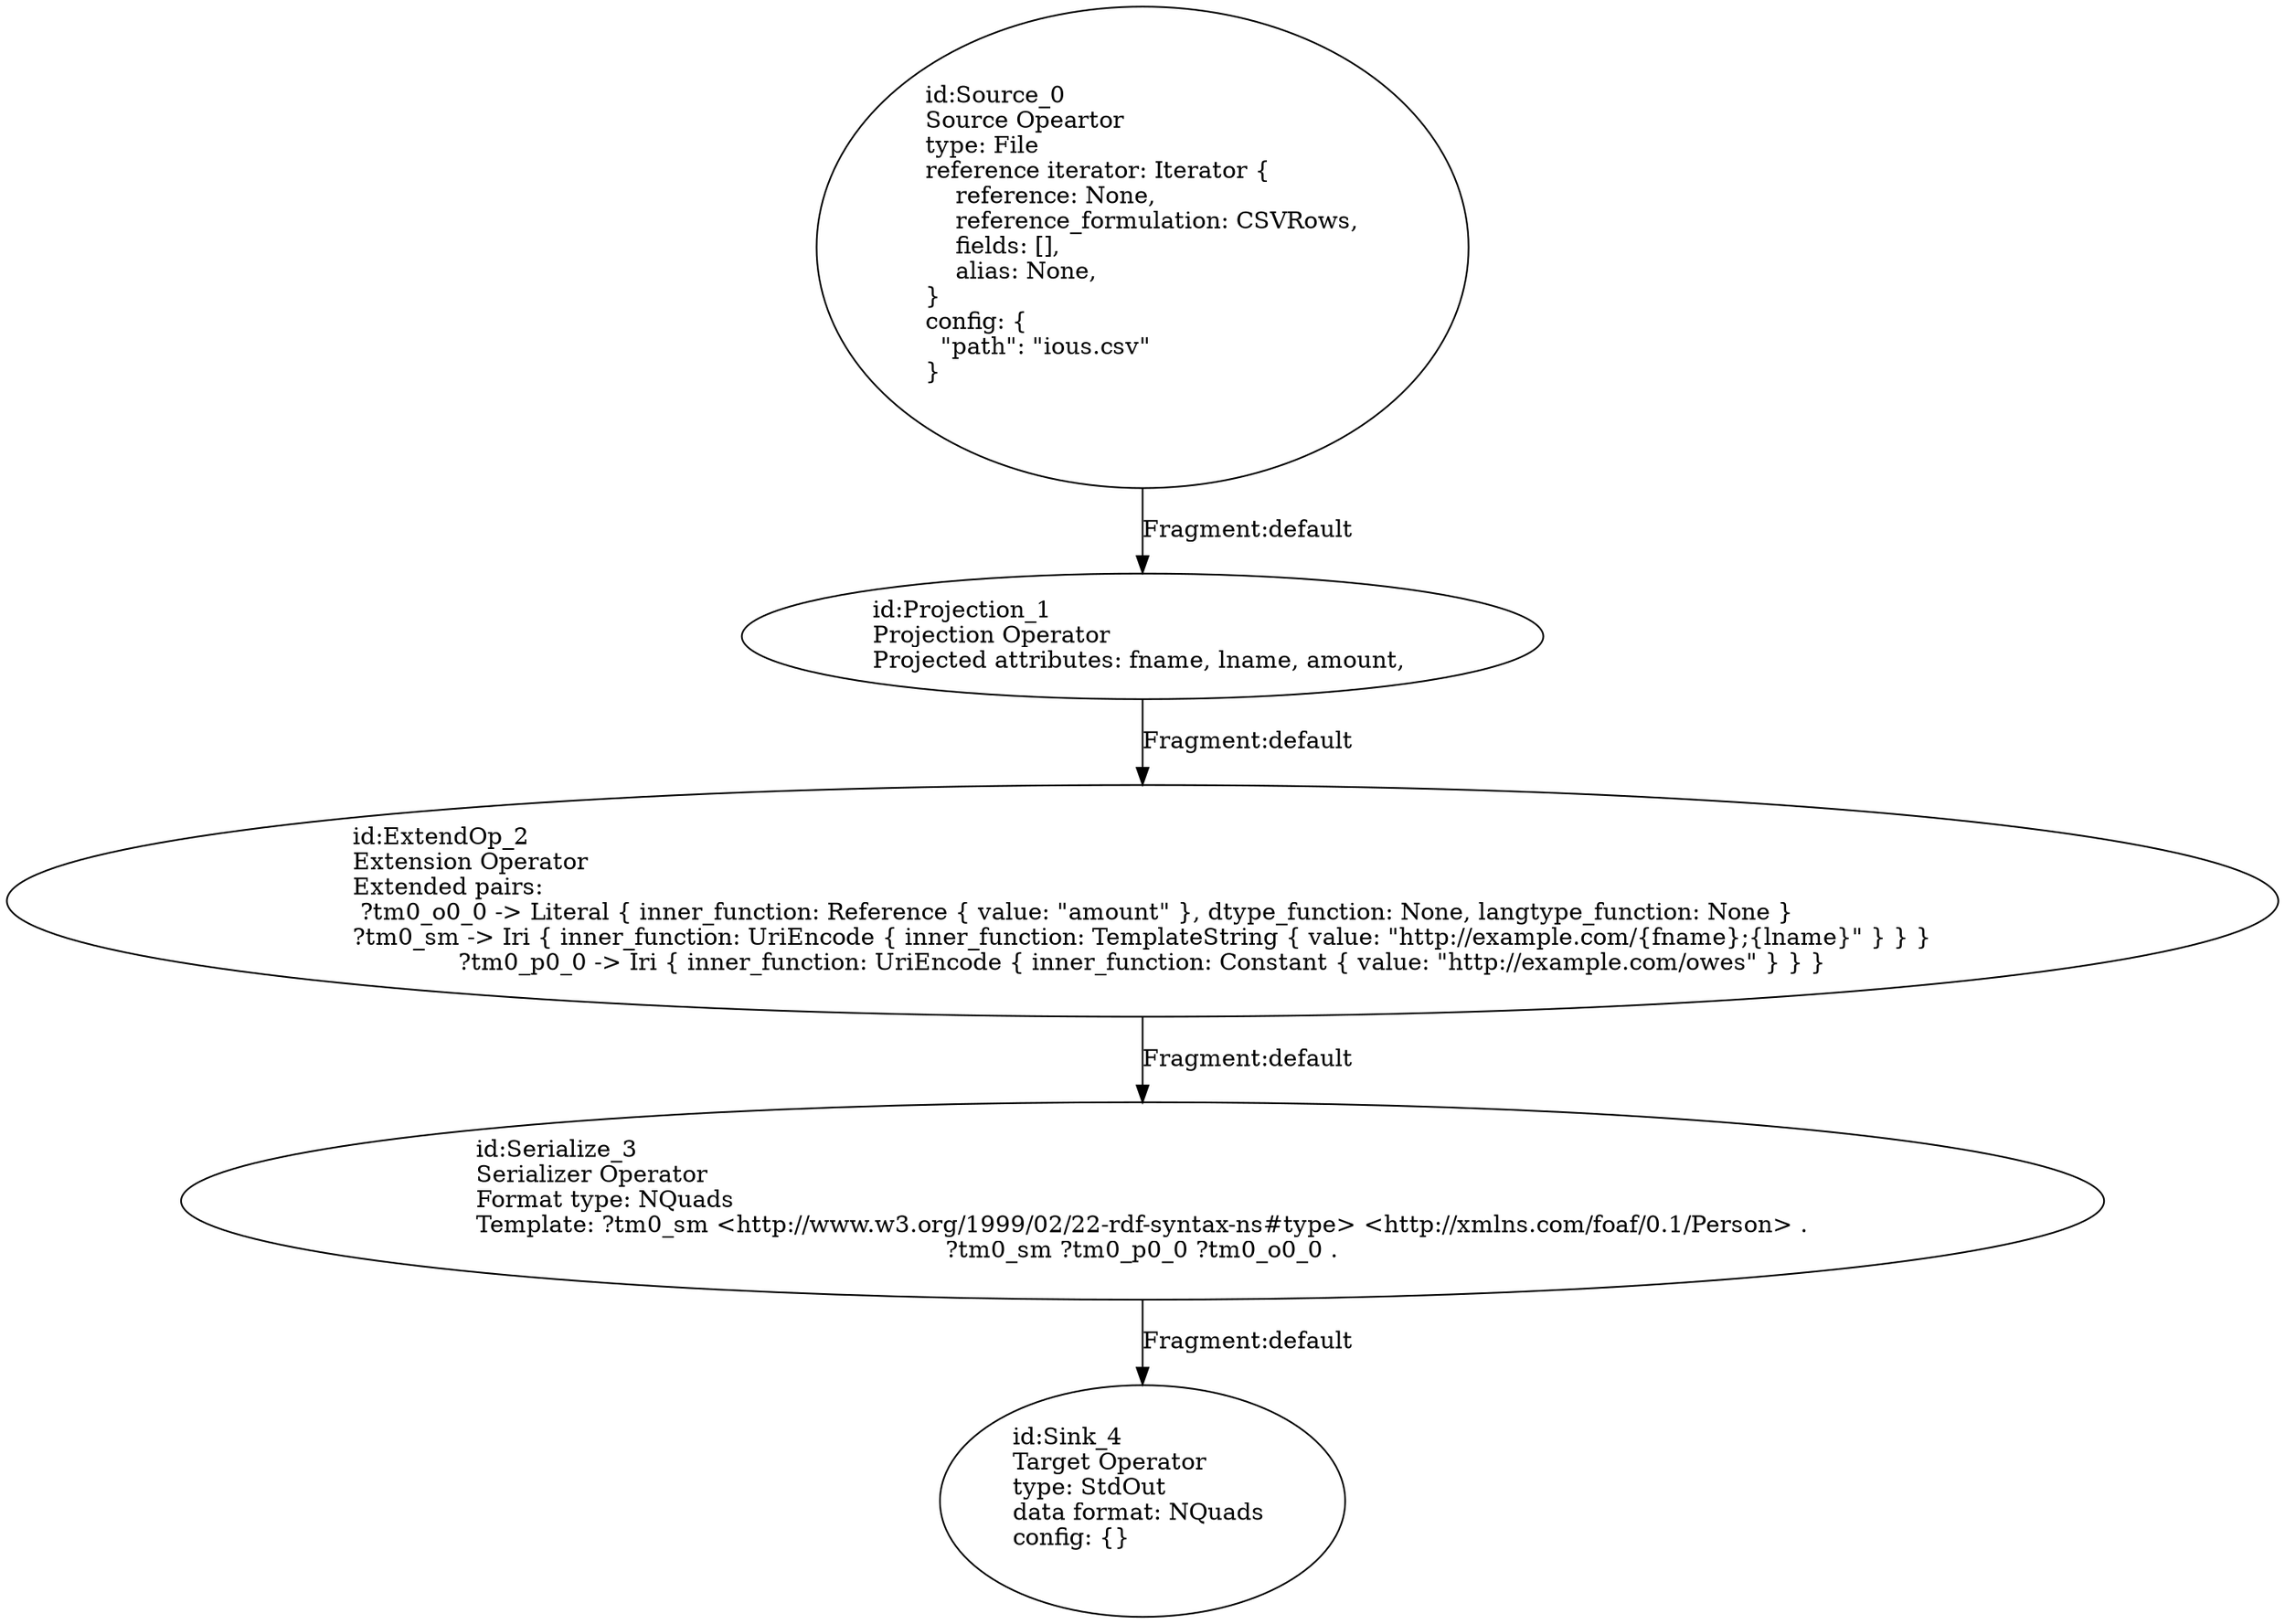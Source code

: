 digraph {
    0 [ label = "id:Source_0 \lSource Opeartor\ltype: File \lreference iterator: Iterator {\l    reference: None,\l    reference_formulation: CSVRows,\l    fields: [],\l    alias: None,\l} \lconfig: {\l  \"path\": \"ious.csv\"\l}\l             " ]
    1 [ label = "id:Projection_1 \lProjection Operator\lProjected attributes: fname, lname, amount, " ]
    2 [ label = "id:ExtendOp_2 \lExtension Operator\lExtended pairs: \l ?tm0_o0_0 -> Literal { inner_function: Reference { value: \"amount\" }, dtype_function: None, langtype_function: None }\l?tm0_sm -> Iri { inner_function: UriEncode { inner_function: TemplateString { value: \"http://example.com/{fname};{lname}\" } } }\l?tm0_p0_0 -> Iri { inner_function: UriEncode { inner_function: Constant { value: \"http://example.com/owes\" } } }" ]
    3 [ label = "id:Serialize_3 \lSerializer Operator\lFormat type: NQuads\lTemplate: ?tm0_sm <http://www.w3.org/1999/02/22-rdf-syntax-ns#type> <http://xmlns.com/foaf/0.1/Person> .\l?tm0_sm ?tm0_p0_0 ?tm0_o0_0 ." ]
    4 [ label = "id:Sink_4 \lTarget Operator\ltype: StdOut \ldata format: NQuads \lconfig: {}\l             " ]
    0 -> 1 [ label = "Fragment:default" ]
    1 -> 2 [ label = "Fragment:default" ]
    2 -> 3 [ label = "Fragment:default" ]
    3 -> 4 [ label = "Fragment:default" ]
}
